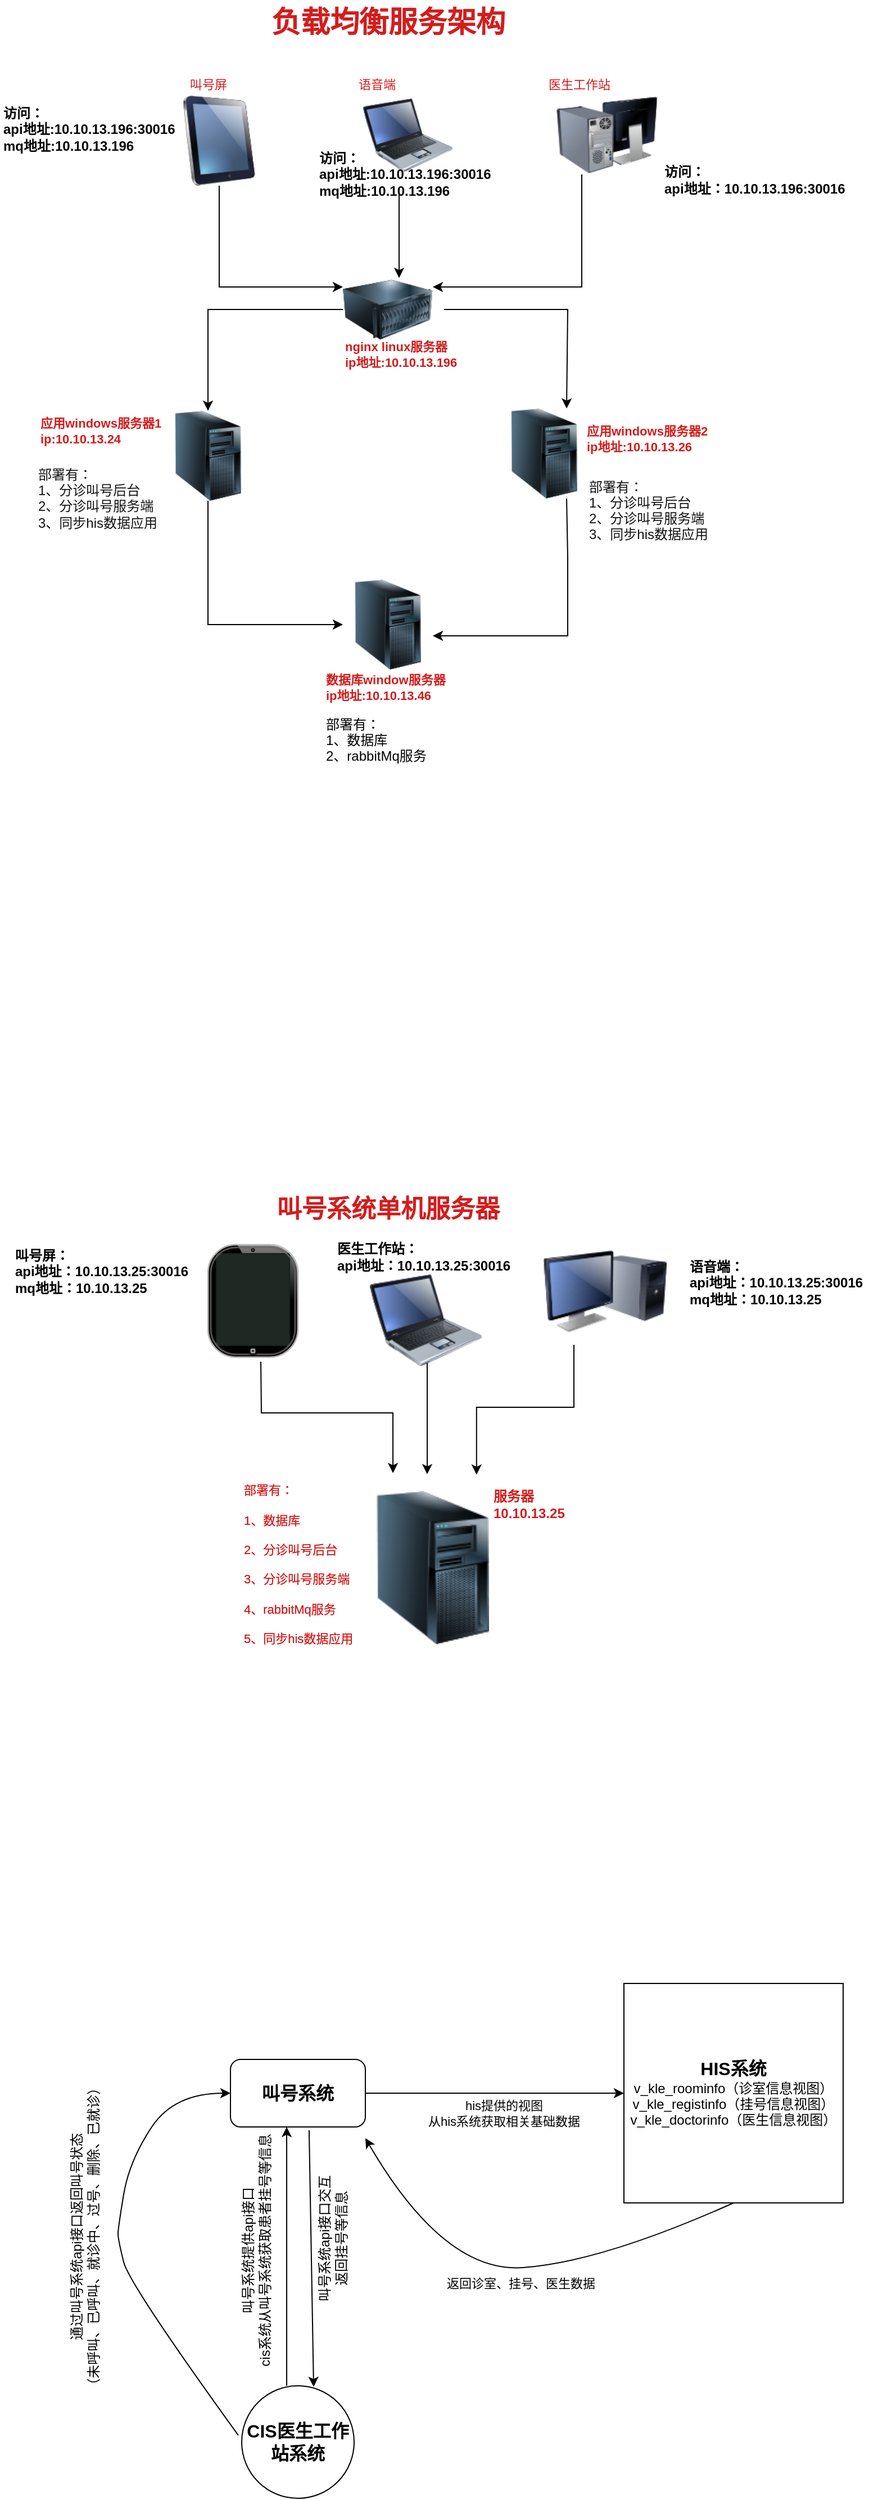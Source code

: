 <mxfile version="21.6.5" type="github">
  <diagram id="C5RBs43oDa-KdzZeNtuy" name="Page-1">
    <mxGraphModel dx="2293" dy="1778" grid="1" gridSize="10" guides="1" tooltips="1" connect="1" arrows="1" fold="1" page="1" pageScale="1" pageWidth="827" pageHeight="1169" math="0" shadow="0">
      <root>
        <mxCell id="WIyWlLk6GJQsqaUBKTNV-0" />
        <mxCell id="WIyWlLk6GJQsqaUBKTNV-1" parent="WIyWlLk6GJQsqaUBKTNV-0" />
        <mxCell id="S4UypmrDm1dBJgWFIcm2-1" value="叫号系统" style="rounded=1;whiteSpace=wrap;html=1;fontStyle=1;fontSize=16;" parent="WIyWlLk6GJQsqaUBKTNV-1" vertex="1">
          <mxGeometry x="180" y="730" width="120" height="60" as="geometry" />
        </mxCell>
        <mxCell id="S4UypmrDm1dBJgWFIcm2-2" value="" style="endArrow=classic;html=1;rounded=0;entryX=0;entryY=0.5;entryDx=0;entryDy=0;" parent="WIyWlLk6GJQsqaUBKTNV-1" source="S4UypmrDm1dBJgWFIcm2-1" target="S4UypmrDm1dBJgWFIcm2-3" edge="1">
          <mxGeometry width="50" height="50" relative="1" as="geometry">
            <mxPoint x="370" y="810" as="sourcePoint" />
            <mxPoint x="463" y="762" as="targetPoint" />
          </mxGeometry>
        </mxCell>
        <mxCell id="S4UypmrDm1dBJgWFIcm2-9" value="his提供的视图&lt;br&gt;从his系统获取相关基础数据" style="edgeLabel;html=1;align=center;verticalAlign=middle;resizable=0;points=[];fontStyle=0" parent="S4UypmrDm1dBJgWFIcm2-2" vertex="1" connectable="0">
          <mxGeometry x="0.301" y="1" relative="1" as="geometry">
            <mxPoint x="-27" y="19" as="offset" />
          </mxGeometry>
        </mxCell>
        <mxCell id="S4UypmrDm1dBJgWFIcm2-3" value="&lt;span&gt;&lt;font style=&quot;font-size: 16px;&quot;&gt;&lt;b&gt;HIS系统&lt;/b&gt;&lt;/font&gt;&lt;/span&gt;&lt;br&gt;v_kle_roominfo（诊室信息视图）v_kle_registinfo（挂号信息视图）&lt;br&gt;v_kle_doctorinfo（医生信息视图）" style="whiteSpace=wrap;html=1;aspect=fixed;fontStyle=0" parent="WIyWlLk6GJQsqaUBKTNV-1" vertex="1">
          <mxGeometry x="530" y="662.5" width="195" height="195" as="geometry" />
        </mxCell>
        <mxCell id="S4UypmrDm1dBJgWFIcm2-10" value="" style="curved=1;endArrow=classic;html=1;rounded=0;exitX=0.5;exitY=1;exitDx=0;exitDy=0;" parent="WIyWlLk6GJQsqaUBKTNV-1" source="S4UypmrDm1dBJgWFIcm2-3" edge="1">
          <mxGeometry width="50" height="50" relative="1" as="geometry">
            <mxPoint x="550" y="850" as="sourcePoint" />
            <mxPoint x="300" y="800" as="targetPoint" />
            <Array as="points">
              <mxPoint x="510" y="910" />
              <mxPoint x="370" y="920" />
            </Array>
          </mxGeometry>
        </mxCell>
        <mxCell id="S4UypmrDm1dBJgWFIcm2-13" value="返回诊室、挂号、医生数据" style="edgeLabel;html=1;align=center;verticalAlign=middle;resizable=0;points=[];fontStyle=0" parent="S4UypmrDm1dBJgWFIcm2-10" vertex="1" connectable="0">
          <mxGeometry x="-0.014" relative="1" as="geometry">
            <mxPoint y="14" as="offset" />
          </mxGeometry>
        </mxCell>
        <mxCell id="S4UypmrDm1dBJgWFIcm2-15" value="CIS医生工作站系统" style="ellipse;whiteSpace=wrap;html=1;aspect=fixed;fontSize=16;fontStyle=1" parent="WIyWlLk6GJQsqaUBKTNV-1" vertex="1">
          <mxGeometry x="190" y="1020" width="100" height="100" as="geometry" />
        </mxCell>
        <mxCell id="S4UypmrDm1dBJgWFIcm2-18" value="叫号系统提供api接口&lt;br&gt;cis系统从叫号系统获取患者挂号等信息" style="text;html=1;align=center;verticalAlign=bottom;resizable=0;points=[];autosize=1;strokeColor=none;fillColor=none;fontSize=12;labelPosition=center;verticalLabelPosition=middle;horizontal=0;fontStyle=0" parent="WIyWlLk6GJQsqaUBKTNV-1" vertex="1">
          <mxGeometry x="170" y="790" width="50" height="220" as="geometry" />
        </mxCell>
        <mxCell id="S4UypmrDm1dBJgWFIcm2-19" value="" style="endArrow=classic;html=1;rounded=0;fontSize=16;" parent="WIyWlLk6GJQsqaUBKTNV-1" edge="1">
          <mxGeometry width="50" height="50" relative="1" as="geometry">
            <mxPoint x="230" y="1020" as="sourcePoint" />
            <mxPoint x="230" y="790" as="targetPoint" />
          </mxGeometry>
        </mxCell>
        <mxCell id="S4UypmrDm1dBJgWFIcm2-20" value="" style="endArrow=classic;html=1;rounded=0;fontSize=12;entryX=0.64;entryY=0.01;entryDx=0;entryDy=0;entryPerimeter=0;exitX=0.583;exitY=1.05;exitDx=0;exitDy=0;exitPerimeter=0;" parent="WIyWlLk6GJQsqaUBKTNV-1" source="S4UypmrDm1dBJgWFIcm2-1" target="S4UypmrDm1dBJgWFIcm2-15" edge="1">
          <mxGeometry width="50" height="50" relative="1" as="geometry">
            <mxPoint x="250" y="800" as="sourcePoint" />
            <mxPoint x="330" y="920" as="targetPoint" />
            <Array as="points" />
          </mxGeometry>
        </mxCell>
        <mxCell id="S4UypmrDm1dBJgWFIcm2-21" value="叫号系统api接口交互&lt;br&gt;返回挂号等信息" style="edgeLabel;html=1;align=center;verticalAlign=middle;resizable=0;points=[];fontSize=12;horizontal=0;fontStyle=0" parent="S4UypmrDm1dBJgWFIcm2-20" vertex="1" connectable="0">
          <mxGeometry x="-0.263" y="2" relative="1" as="geometry">
            <mxPoint x="17" y="13" as="offset" />
          </mxGeometry>
        </mxCell>
        <mxCell id="S4UypmrDm1dBJgWFIcm2-22" value="" style="curved=1;endArrow=classic;html=1;rounded=0;fontSize=12;exitX=-0.03;exitY=0.44;exitDx=0;exitDy=0;exitPerimeter=0;" parent="WIyWlLk6GJQsqaUBKTNV-1" source="S4UypmrDm1dBJgWFIcm2-15" edge="1">
          <mxGeometry width="50" height="50" relative="1" as="geometry">
            <mxPoint x="130" y="810" as="sourcePoint" />
            <mxPoint x="180" y="760" as="targetPoint" />
            <Array as="points">
              <mxPoint x="90" y="930" />
              <mxPoint x="80" y="890" />
              <mxPoint x="80" y="880" />
              <mxPoint x="90" y="820" />
              <mxPoint x="130" y="760" />
            </Array>
          </mxGeometry>
        </mxCell>
        <mxCell id="S4UypmrDm1dBJgWFIcm2-23" value="通过叫号系统api接口返回叫号状态&lt;br&gt;（未呼叫、已呼叫、就诊中、过号、删除、已就诊）" style="edgeLabel;html=1;align=center;verticalAlign=middle;resizable=0;points=[];fontSize=12;horizontal=0;fontStyle=0" parent="S4UypmrDm1dBJgWFIcm2-22" vertex="1" connectable="0">
          <mxGeometry x="0.176" relative="1" as="geometry">
            <mxPoint x="-33" y="26" as="offset" />
          </mxGeometry>
        </mxCell>
        <mxCell id="ENqZWn_datqXN9hk1TCG-1" value="" style="verticalLabelPosition=bottom;verticalAlign=top;html=1;shadow=0;dashed=0;strokeWidth=1;shape=mxgraph.ios.iPad;bgStyle=bgGreen;fillColor=#aaaaaa;sketch=0;" parent="WIyWlLk6GJQsqaUBKTNV-1" vertex="1">
          <mxGeometry x="160" y="6" width="80" height="100" as="geometry" />
        </mxCell>
        <mxCell id="ENqZWn_datqXN9hk1TCG-5" value="" style="image;html=1;image=img/lib/clip_art/computers/Server_Tower_128x128.png" parent="WIyWlLk6GJQsqaUBKTNV-1" vertex="1">
          <mxGeometry x="310" y="206" width="100" height="174" as="geometry" />
        </mxCell>
        <mxCell id="eXNyFsUxIDP3zQRasa6G-5" style="edgeStyle=orthogonalEdgeStyle;rounded=0;orthogonalLoop=1;jettySize=auto;html=1;exitX=0.25;exitY=1;exitDx=0;exitDy=0;entryX=0.889;entryY=0.025;entryDx=0;entryDy=0;entryPerimeter=0;" edge="1" parent="WIyWlLk6GJQsqaUBKTNV-1" source="ENqZWn_datqXN9hk1TCG-6" target="ENqZWn_datqXN9hk1TCG-5">
          <mxGeometry relative="1" as="geometry" />
        </mxCell>
        <mxCell id="ENqZWn_datqXN9hk1TCG-6" value="" style="image;html=1;image=img/lib/clip_art/computers/Monitor_Tower_128x128.png" parent="WIyWlLk6GJQsqaUBKTNV-1" vertex="1">
          <mxGeometry x="458" width="110" height="95" as="geometry" />
        </mxCell>
        <mxCell id="ENqZWn_datqXN9hk1TCG-8" value="&lt;div style=&quot;text-align: left;&quot;&gt;&lt;b style=&quot;background-color: initial;&quot;&gt;叫号屏：&lt;/b&gt;&lt;/div&gt;&lt;b&gt;&lt;div style=&quot;text-align: left;&quot;&gt;&lt;b style=&quot;background-color: initial;&quot;&gt;api地址：10.10.13.25:30016&lt;/b&gt;&lt;/div&gt;&lt;div style=&quot;text-align: left;&quot;&gt;&lt;b style=&quot;background-color: initial;&quot;&gt;mq地址：10.10.13.25&lt;/b&gt;&lt;/div&gt;&lt;/b&gt;" style="text;html=1;align=center;verticalAlign=middle;resizable=0;points=[];autosize=1;strokeColor=none;fillColor=none;" parent="WIyWlLk6GJQsqaUBKTNV-1" vertex="1">
          <mxGeometry x="-25" width="180" height="60" as="geometry" />
        </mxCell>
        <mxCell id="ENqZWn_datqXN9hk1TCG-9" value="&lt;div style=&quot;text-align: left;&quot;&gt;&lt;b&gt;语音端：&lt;/b&gt;&lt;/div&gt;&lt;b&gt;&lt;div style=&quot;text-align: left;&quot;&gt;&lt;b style=&quot;background-color: initial;&quot;&gt;api地址：10.10.13.25:30016&lt;/b&gt;&lt;/div&gt;&lt;div style=&quot;text-align: left;&quot;&gt;&lt;b style=&quot;background-color: initial;&quot;&gt;mq地址：10.10.13.25&lt;/b&gt;&lt;/div&gt;&lt;/b&gt;" style="text;html=1;align=center;verticalAlign=middle;resizable=0;points=[];autosize=1;strokeColor=none;fillColor=none;" parent="WIyWlLk6GJQsqaUBKTNV-1" vertex="1">
          <mxGeometry x="575" y="10" width="180" height="60" as="geometry" />
        </mxCell>
        <mxCell id="ENqZWn_datqXN9hk1TCG-10" value="&lt;b&gt;服务器&lt;br&gt;10.10.13.25&lt;/b&gt;" style="text;html=1;align=left;verticalAlign=middle;resizable=0;points=[];autosize=1;strokeColor=none;fillColor=none;fontColor=#d31d1d;" parent="WIyWlLk6GJQsqaUBKTNV-1" vertex="1">
          <mxGeometry x="412" y="217" width="90" height="40" as="geometry" />
        </mxCell>
        <mxCell id="ENqZWn_datqXN9hk1TCG-11" value="&lt;b&gt;&lt;font style=&quot;font-size: 22px;&quot;&gt;叫号系统单机服务器&lt;/font&gt;&lt;/b&gt;" style="text;html=1;align=center;verticalAlign=middle;resizable=0;points=[];autosize=1;strokeColor=none;fillColor=none;fontColor=#d31d1d;" parent="WIyWlLk6GJQsqaUBKTNV-1" vertex="1">
          <mxGeometry x="210" y="-45" width="220" height="40" as="geometry" />
        </mxCell>
        <mxCell id="ENqZWn_datqXN9hk1TCG-12" value="&lt;font style=&quot;font-size: 11px;&quot;&gt;部署有：&lt;br style=&quot;font-size: 11px;&quot;&gt;1、数据库&lt;br style=&quot;font-size: 11px;&quot;&gt;2、分诊叫号后台&lt;br&gt;3、分诊叫号服务端&lt;br&gt;4、rabbitMq服务&lt;br&gt;&lt;span style=&quot;font-size: 11px;&quot;&gt;5、同步his数据应用&lt;br style=&quot;font-size: 11px;&quot;&gt;&lt;br style=&quot;font-size: 11px;&quot;&gt;&lt;/span&gt;&lt;/font&gt;" style="text;html=1;align=left;verticalAlign=middle;resizable=0;points=[];autosize=1;strokeColor=none;fillColor=none;fontSize=22;fontColor=#d31d1d;" parent="WIyWlLk6GJQsqaUBKTNV-1" vertex="1">
          <mxGeometry x="190" y="200" width="130" height="200" as="geometry" />
        </mxCell>
        <mxCell id="ENqZWn_datqXN9hk1TCG-13" value="" style="image;html=1;image=img/lib/clip_art/computers/Server_Tower_128x128.png;fontSize=11;fontColor=#d31d1d;" parent="WIyWlLk6GJQsqaUBKTNV-1" vertex="1">
          <mxGeometry x="120" y="-735" width="80" height="80" as="geometry" />
        </mxCell>
        <mxCell id="ENqZWn_datqXN9hk1TCG-14" value="" style="image;html=1;image=img/lib/clip_art/computers/Server_128x128.png;fontSize=11;fontColor=#d31d1d;" parent="WIyWlLk6GJQsqaUBKTNV-1" vertex="1">
          <mxGeometry x="280" y="-865" width="80" height="80" as="geometry" />
        </mxCell>
        <mxCell id="ENqZWn_datqXN9hk1TCG-15" value="" style="image;html=1;image=img/lib/clip_art/computers/Server_Tower_128x128.png;fontSize=11;fontColor=#d31d1d;" parent="WIyWlLk6GJQsqaUBKTNV-1" vertex="1">
          <mxGeometry x="419" y="-737" width="80" height="80" as="geometry" />
        </mxCell>
        <mxCell id="ENqZWn_datqXN9hk1TCG-16" value="" style="image;html=1;image=img/lib/clip_art/computers/Server_Tower_128x128.png;fontSize=11;fontColor=#d31d1d;" parent="WIyWlLk6GJQsqaUBKTNV-1" vertex="1">
          <mxGeometry x="280" y="-585" width="80" height="80" as="geometry" />
        </mxCell>
        <mxCell id="ENqZWn_datqXN9hk1TCG-18" value="" style="endArrow=classic;html=1;rounded=0;fontSize=11;fontColor=#d31d1d;exitX=0.75;exitY=1;exitDx=0;exitDy=0;" parent="WIyWlLk6GJQsqaUBKTNV-1" source="ENqZWn_datqXN9hk1TCG-15" edge="1">
          <mxGeometry width="50" height="50" relative="1" as="geometry">
            <mxPoint x="470" y="-615" as="sourcePoint" />
            <mxPoint x="360" y="-535" as="targetPoint" />
            <Array as="points">
              <mxPoint x="480" y="-605" />
              <mxPoint x="480" y="-535" />
            </Array>
          </mxGeometry>
        </mxCell>
        <mxCell id="ENqZWn_datqXN9hk1TCG-19" value="" style="endArrow=classic;html=1;rounded=0;fontSize=11;fontColor=#d31d1d;entryX=0;entryY=0.5;entryDx=0;entryDy=0;exitX=0.5;exitY=1;exitDx=0;exitDy=0;" parent="WIyWlLk6GJQsqaUBKTNV-1" source="ENqZWn_datqXN9hk1TCG-13" target="ENqZWn_datqXN9hk1TCG-16" edge="1">
          <mxGeometry width="50" height="50" relative="1" as="geometry">
            <mxPoint x="175" y="-605" as="sourcePoint" />
            <mxPoint x="45" y="-516.429" as="targetPoint" />
            <Array as="points">
              <mxPoint x="160" y="-545" />
            </Array>
          </mxGeometry>
        </mxCell>
        <mxCell id="ENqZWn_datqXN9hk1TCG-20" value="" style="endArrow=classic;html=1;rounded=0;fontSize=11;fontColor=#d31d1d;" parent="WIyWlLk6GJQsqaUBKTNV-1" source="ENqZWn_datqXN9hk1TCG-14" target="ENqZWn_datqXN9hk1TCG-13" edge="1">
          <mxGeometry width="50" height="50" relative="1" as="geometry">
            <mxPoint x="190" y="-805" as="sourcePoint" />
            <mxPoint x="390" y="-675" as="targetPoint" />
            <Array as="points">
              <mxPoint x="160" y="-825" />
            </Array>
          </mxGeometry>
        </mxCell>
        <mxCell id="ENqZWn_datqXN9hk1TCG-21" value="" style="endArrow=classic;html=1;rounded=0;fontSize=11;fontColor=#d31d1d;entryX=0.75;entryY=0;entryDx=0;entryDy=0;" parent="WIyWlLk6GJQsqaUBKTNV-1" target="ENqZWn_datqXN9hk1TCG-15" edge="1">
          <mxGeometry width="50" height="50" relative="1" as="geometry">
            <mxPoint x="370" y="-825" as="sourcePoint" />
            <mxPoint x="450" y="-735" as="targetPoint" />
            <Array as="points">
              <mxPoint x="480" y="-825" />
            </Array>
          </mxGeometry>
        </mxCell>
        <mxCell id="ENqZWn_datqXN9hk1TCG-30" style="edgeStyle=orthogonalEdgeStyle;rounded=0;orthogonalLoop=1;jettySize=auto;html=1;exitX=0.5;exitY=1;exitDx=0;exitDy=0;entryX=0;entryY=0.25;entryDx=0;entryDy=0;fontSize=11;fontColor=#d31d1d;" parent="WIyWlLk6GJQsqaUBKTNV-1" source="ENqZWn_datqXN9hk1TCG-23" target="ENqZWn_datqXN9hk1TCG-14" edge="1">
          <mxGeometry relative="1" as="geometry" />
        </mxCell>
        <mxCell id="ENqZWn_datqXN9hk1TCG-23" value="" style="image;html=1;image=img/lib/clip_art/computers/iPad_128x128.png;fontSize=11;fontColor=#d31d1d;" parent="WIyWlLk6GJQsqaUBKTNV-1" vertex="1">
          <mxGeometry x="130" y="-1015" width="80" height="80" as="geometry" />
        </mxCell>
        <mxCell id="ENqZWn_datqXN9hk1TCG-31" style="edgeStyle=orthogonalEdgeStyle;rounded=0;orthogonalLoop=1;jettySize=auto;html=1;fontSize=11;fontColor=#d31d1d;" parent="WIyWlLk6GJQsqaUBKTNV-1" edge="1">
          <mxGeometry relative="1" as="geometry">
            <mxPoint x="330" y="-853" as="targetPoint" />
            <mxPoint x="330" y="-893" as="sourcePoint" />
            <Array as="points">
              <mxPoint x="330" y="-928" />
            </Array>
          </mxGeometry>
        </mxCell>
        <mxCell id="ENqZWn_datqXN9hk1TCG-24" value="" style="image;html=1;image=img/lib/clip_art/computers/Laptop_128x128.png;fontSize=11;fontColor=#d31d1d;" parent="WIyWlLk6GJQsqaUBKTNV-1" vertex="1">
          <mxGeometry x="298" y="-1020" width="80" height="80" as="geometry" />
        </mxCell>
        <mxCell id="ENqZWn_datqXN9hk1TCG-29" style="edgeStyle=orthogonalEdgeStyle;rounded=0;orthogonalLoop=1;jettySize=auto;html=1;exitX=0.25;exitY=1;exitDx=0;exitDy=0;entryX=1;entryY=0.25;entryDx=0;entryDy=0;fontSize=11;fontColor=#d31d1d;" parent="WIyWlLk6GJQsqaUBKTNV-1" source="ENqZWn_datqXN9hk1TCG-25" target="ENqZWn_datqXN9hk1TCG-14" edge="1">
          <mxGeometry relative="1" as="geometry" />
        </mxCell>
        <mxCell id="ENqZWn_datqXN9hk1TCG-25" value="" style="image;html=1;image=img/lib/clip_art/computers/Monitor_Tower_Behind_128x128.png;fontSize=11;fontColor=#d31d1d;" parent="WIyWlLk6GJQsqaUBKTNV-1" vertex="1">
          <mxGeometry x="470" y="-1015" width="90" height="70" as="geometry" />
        </mxCell>
        <mxCell id="ENqZWn_datqXN9hk1TCG-32" value="叫号屏" style="text;html=1;align=center;verticalAlign=middle;resizable=0;points=[];autosize=1;strokeColor=none;fillColor=none;fontSize=11;fontColor=#d31d1d;" parent="WIyWlLk6GJQsqaUBKTNV-1" vertex="1">
          <mxGeometry x="130" y="-1040" width="60" height="30" as="geometry" />
        </mxCell>
        <mxCell id="ENqZWn_datqXN9hk1TCG-33" value="语音端" style="text;html=1;align=center;verticalAlign=middle;resizable=0;points=[];autosize=1;strokeColor=none;fillColor=none;fontSize=11;fontColor=#d31d1d;" parent="WIyWlLk6GJQsqaUBKTNV-1" vertex="1">
          <mxGeometry x="280" y="-1040" width="60" height="30" as="geometry" />
        </mxCell>
        <mxCell id="ENqZWn_datqXN9hk1TCG-34" value="医生工作站" style="text;html=1;align=center;verticalAlign=middle;resizable=0;points=[];autosize=1;strokeColor=none;fillColor=none;fontSize=11;fontColor=#d31d1d;" parent="WIyWlLk6GJQsqaUBKTNV-1" vertex="1">
          <mxGeometry x="450" y="-1040" width="80" height="30" as="geometry" />
        </mxCell>
        <mxCell id="ENqZWn_datqXN9hk1TCG-35" value="nginx linux服务器&lt;br&gt;ip地址:10.10.13.196" style="text;html=1;align=left;verticalAlign=middle;resizable=0;points=[];autosize=1;strokeColor=none;fillColor=none;fontSize=11;fontColor=#d31d1d;fontStyle=1" parent="WIyWlLk6GJQsqaUBKTNV-1" vertex="1">
          <mxGeometry x="280" y="-805" width="130" height="40" as="geometry" />
        </mxCell>
        <mxCell id="ENqZWn_datqXN9hk1TCG-36" value="应用windows服务器1&lt;br&gt;ip:10.10.13.24" style="text;html=1;align=left;verticalAlign=middle;resizable=0;points=[];autosize=1;strokeColor=none;fillColor=none;fontSize=11;fontColor=#d31d1d;fontStyle=1" parent="WIyWlLk6GJQsqaUBKTNV-1" vertex="1">
          <mxGeometry x="9" y="-737" width="140" height="40" as="geometry" />
        </mxCell>
        <mxCell id="ENqZWn_datqXN9hk1TCG-37" value="应用windows服务器2&lt;br&gt;ip地址:10.10.13.26" style="text;html=1;align=left;verticalAlign=middle;resizable=0;points=[];autosize=1;strokeColor=none;fillColor=none;fontSize=11;fontColor=#d31d1d;fontStyle=1" parent="WIyWlLk6GJQsqaUBKTNV-1" vertex="1">
          <mxGeometry x="495" y="-730" width="140" height="40" as="geometry" />
        </mxCell>
        <mxCell id="ENqZWn_datqXN9hk1TCG-38" value="数据库window服务器&lt;br&gt;ip地址:10.10.13.46" style="text;html=1;align=left;verticalAlign=middle;resizable=0;points=[];autosize=1;strokeColor=none;fillColor=none;fontSize=11;fontColor=#d31d1d;fontStyle=1" parent="WIyWlLk6GJQsqaUBKTNV-1" vertex="1">
          <mxGeometry x="263" y="-509" width="140" height="40" as="geometry" />
        </mxCell>
        <mxCell id="ENqZWn_datqXN9hk1TCG-39" value="负载均衡服务架构" style="text;html=1;align=center;verticalAlign=middle;resizable=0;points=[];autosize=1;strokeColor=none;fillColor=none;fontSize=26;fontColor=#d31d1d;fontStyle=1" parent="WIyWlLk6GJQsqaUBKTNV-1" vertex="1">
          <mxGeometry x="205" y="-1100" width="230" height="40" as="geometry" />
        </mxCell>
        <mxCell id="ENqZWn_datqXN9hk1TCG-41" value="访问：&lt;br&gt;api地址:10.10.13.196:30016&lt;br&gt;mq地址:10.10.13.196" style="text;html=1;align=left;verticalAlign=middle;resizable=0;points=[];autosize=1;strokeColor=none;fillColor=none;fontSize=12;fontColor=#050505;fontStyle=1" parent="WIyWlLk6GJQsqaUBKTNV-1" vertex="1">
          <mxGeometry x="-24" y="-1015" width="180" height="60" as="geometry" />
        </mxCell>
        <mxCell id="ENqZWn_datqXN9hk1TCG-42" value="访问：&lt;br&gt;api地址：10.10.13.196:30016" style="text;html=1;align=left;verticalAlign=middle;resizable=0;points=[];autosize=1;strokeColor=none;fillColor=none;fontSize=12;fontColor=#050505;fontStyle=1" parent="WIyWlLk6GJQsqaUBKTNV-1" vertex="1">
          <mxGeometry x="564" y="-960" width="180" height="40" as="geometry" />
        </mxCell>
        <mxCell id="eXNyFsUxIDP3zQRasa6G-4" style="edgeStyle=orthogonalEdgeStyle;rounded=0;orthogonalLoop=1;jettySize=auto;html=1;" edge="1" parent="WIyWlLk6GJQsqaUBKTNV-1">
          <mxGeometry relative="1" as="geometry">
            <mxPoint x="355" y="100" as="sourcePoint" />
            <mxPoint x="355" y="210" as="targetPoint" />
          </mxGeometry>
        </mxCell>
        <mxCell id="eXNyFsUxIDP3zQRasa6G-0" value="" style="image;html=1;image=img/lib/clip_art/computers/Laptop_128x128.png" vertex="1" parent="WIyWlLk6GJQsqaUBKTNV-1">
          <mxGeometry x="304" y="28" width="100" height="90" as="geometry" />
        </mxCell>
        <mxCell id="eXNyFsUxIDP3zQRasa6G-6" style="edgeStyle=orthogonalEdgeStyle;rounded=0;orthogonalLoop=1;jettySize=auto;html=1;exitX=0.5;exitY=1;exitDx=0;exitDy=0;entryX=1.035;entryY=0.045;entryDx=0;entryDy=0;entryPerimeter=0;" edge="1" parent="WIyWlLk6GJQsqaUBKTNV-1" target="ENqZWn_datqXN9hk1TCG-12">
          <mxGeometry relative="1" as="geometry">
            <mxPoint x="207" y="110" as="sourcePoint" />
            <mxPoint x="207" y="216" as="targetPoint" />
          </mxGeometry>
        </mxCell>
        <mxCell id="eXNyFsUxIDP3zQRasa6G-8" value="&lt;b&gt;医生工作站：&lt;br&gt;&lt;/b&gt;&lt;b style=&quot;border-color: var(--border-color); background-color: initial;&quot;&gt;api地址：10.10.13.25:30016&lt;/b&gt;&lt;b&gt;&lt;br&gt;&lt;/b&gt;" style="text;html=1;align=left;verticalAlign=middle;resizable=0;points=[];autosize=1;strokeColor=none;fillColor=none;" vertex="1" parent="WIyWlLk6GJQsqaUBKTNV-1">
          <mxGeometry x="273" y="-3" width="180" height="40" as="geometry" />
        </mxCell>
        <mxCell id="eXNyFsUxIDP3zQRasa6G-9" value="访问：&lt;br&gt;api地址:10.10.13.196:30016&lt;br&gt;mq地址:10.10.13.196" style="text;html=1;align=left;verticalAlign=middle;resizable=0;points=[];autosize=1;strokeColor=none;fillColor=none;fontSize=12;fontColor=#050505;fontStyle=1" vertex="1" parent="WIyWlLk6GJQsqaUBKTNV-1">
          <mxGeometry x="257" y="-975" width="180" height="60" as="geometry" />
        </mxCell>
        <mxCell id="eXNyFsUxIDP3zQRasa6G-10" value="&lt;font style=&quot;font-size: 11px;&quot;&gt;部署有：&lt;br style=&quot;font-size: 11px;&quot;&gt;1、数据库&lt;br style=&quot;font-size: 11px;&quot;&gt;2、分诊叫号后台&lt;br&gt;3、分诊叫号服务端&lt;br&gt;4、rabbitMq服务&lt;br&gt;&lt;span style=&quot;font-size: 11px;&quot;&gt;5、同步his数据应用&lt;br style=&quot;font-size: 11px;&quot;&gt;&lt;br style=&quot;font-size: 11px;&quot;&gt;&lt;/span&gt;&lt;/font&gt;" style="text;html=1;align=left;verticalAlign=middle;resizable=0;points=[];autosize=1;strokeColor=none;fillColor=none;fontSize=22;fontColor=#d31d1d;" vertex="1" parent="WIyWlLk6GJQsqaUBKTNV-1">
          <mxGeometry x="190" y="200" width="130" height="200" as="geometry" />
        </mxCell>
        <mxCell id="eXNyFsUxIDP3zQRasa6G-11" value="&lt;font style=&quot;font-size: 12px;&quot;&gt;部署有：&lt;br style=&quot;font-size: 12px;&quot;&gt;1、分诊叫号后台&lt;br style=&quot;font-size: 12px;&quot;&gt;2、分诊叫号服务端&lt;br style=&quot;font-size: 12px;&quot;&gt;&lt;span style=&quot;font-size: 12px;&quot;&gt;3、同步his数据应用&lt;br style=&quot;font-size: 12px;&quot;&gt;&lt;br style=&quot;font-size: 12px;&quot;&gt;&lt;/span&gt;&lt;/font&gt;" style="text;html=1;align=left;verticalAlign=middle;resizable=0;points=[];autosize=1;strokeColor=none;fillColor=none;fontSize=12;fontColor=#141414;spacing=0;" vertex="1" parent="WIyWlLk6GJQsqaUBKTNV-1">
          <mxGeometry x="9" y="-690" width="130" height="80" as="geometry" />
        </mxCell>
        <mxCell id="eXNyFsUxIDP3zQRasa6G-12" value="部署有：&#xa;1、分诊叫号后台&#xa;2、分诊叫号服务端&#xa;3、同步his数据应用&#xa;&#xa;" style="text;align=left;verticalAlign=middle;resizable=0;points=[];autosize=1;strokeColor=none;fillColor=none;fontSize=12;fontColor=#121212;spacing=0;" vertex="1" parent="WIyWlLk6GJQsqaUBKTNV-1">
          <mxGeometry x="499" y="-673" width="130" height="80" as="geometry" />
        </mxCell>
        <mxCell id="eXNyFsUxIDP3zQRasa6G-13" value="&lt;font style=&quot;font-size: 12px;&quot;&gt;部署有：&lt;br style=&quot;font-size: 12px;&quot;&gt;1、数据库&lt;br style=&quot;font-size: 12px;&quot;&gt;2、rabbitMq服务&lt;br style=&quot;font-size: 12px;&quot;&gt;&lt;span style=&quot;font-size: 12px;&quot;&gt;&lt;br style=&quot;font-size: 12px;&quot;&gt;&lt;br style=&quot;font-size: 12px;&quot;&gt;&lt;/span&gt;&lt;/font&gt;" style="text;html=1;align=left;verticalAlign=middle;resizable=0;points=[];autosize=1;strokeColor=none;fillColor=none;fontSize=12;fontColor=#000000;spacing=0;" vertex="1" parent="WIyWlLk6GJQsqaUBKTNV-1">
          <mxGeometry x="265" y="-468" width="110" height="80" as="geometry" />
        </mxCell>
      </root>
    </mxGraphModel>
  </diagram>
</mxfile>
